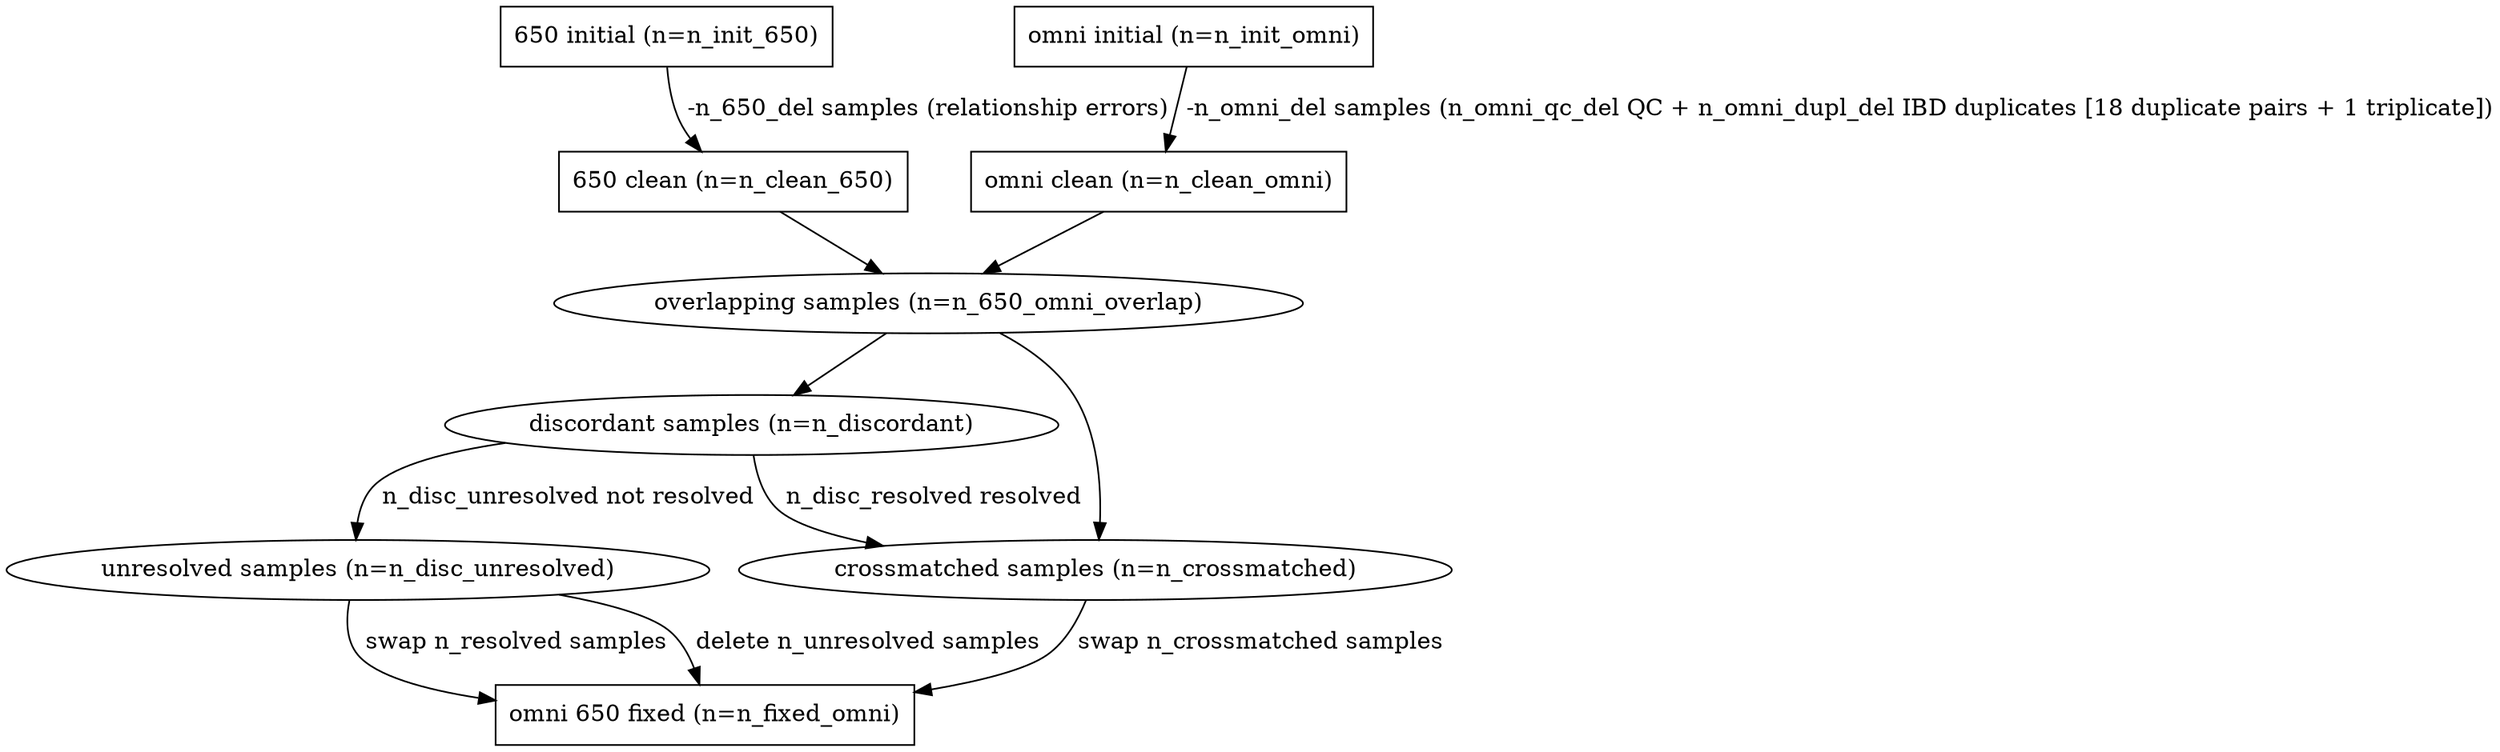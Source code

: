 #!dot
digraph {
    INIT_SIX   [label="650 initial (n=n_init_650)", shape=box]
    INIT_OMNI  [label="omni initial (n=n_init_omni)", shape=box]
    CLEAN_SIX  [label="650 clean (n=n_clean_650)", shape=box]
    CLEAN_OMNI [label="omni clean (n=n_clean_omni)", shape=box]
    OVERLAP    [label="overlapping samples (n=n_650_omni_overlap)"]
    DISCORDANT [label="discordant samples (n=n_discordant)"]
    CROSSMATCH [label="crossmatched samples (n=n_crossmatched)"]
    UNRESOLVED [label="unresolved samples (n=n_disc_unresolved)"]
    FIXED_OMNI [label="omni 650 fixed (n=n_fixed_omni)", shape=box]

    INIT_SIX    -> CLEAN_SIX [label=" -n_650_del samples (relationship errors)"];
    INIT_OMNI   -> CLEAN_OMNI [label=" -n_omni_del samples (n_omni_qc_del QC + n_omni_dupl_del IBD duplicates [18 duplicate pairs + 1 triplicate])"];
    CLEAN_SIX   -> OVERLAP;
    CLEAN_OMNI  -> OVERLAP;
    OVERLAP     -> DISCORDANT;
    OVERLAP     -> CROSSMATCH;
    DISCORDANT  -> CROSSMATCH [label=" n_disc_resolved resolved"];
    DISCORDANT  -> UNRESOLVED [label=" n_disc_unresolved not resolved"];
    CROSSMATCH  -> FIXED_OMNI [label=" swap n_crossmatched samples"];
    UNRESOLVED  -> FIXED_OMNI [label=" swap n_resolved samples"];
    UNRESOLVED  -> FIXED_OMNI [label=" delete n_unresolved samples"];

}
